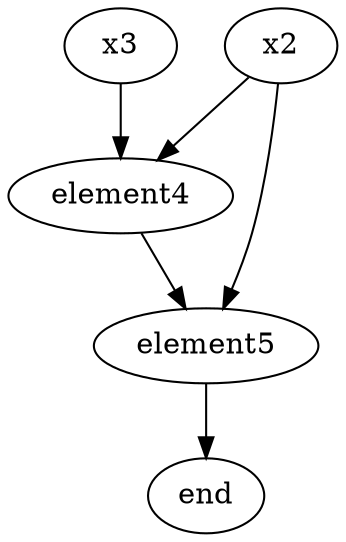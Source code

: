 digraph G {

 "element4" -> "element5";
 "element5" -> "end";
 "x3" -> "element4";
 "x2" -> "element4";
 "x2" -> "element5";

}